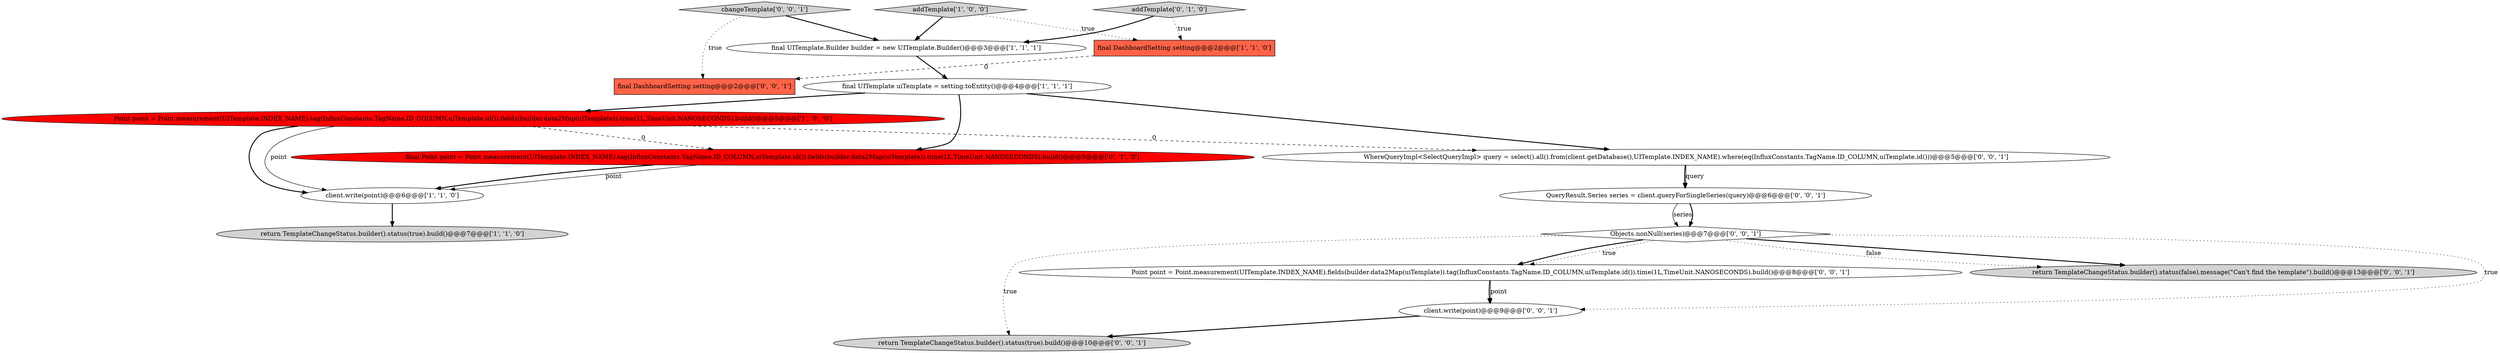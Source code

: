 digraph {
0 [style = filled, label = "final UITemplate uiTemplate = setting.toEntity()@@@4@@@['1', '1', '1']", fillcolor = white, shape = ellipse image = "AAA0AAABBB1BBB"];
1 [style = filled, label = "addTemplate['1', '0', '0']", fillcolor = lightgray, shape = diamond image = "AAA0AAABBB1BBB"];
6 [style = filled, label = "client.write(point)@@@6@@@['1', '1', '0']", fillcolor = white, shape = ellipse image = "AAA0AAABBB1BBB"];
7 [style = filled, label = "final Point point = Point.measurement(UITemplate.INDEX_NAME).tag(InfluxConstants.TagName.ID_COLUMN,uiTemplate.id()).fields(builder.data2Map(uiTemplate)).time(1L,TimeUnit.NANOSECONDS).build()@@@5@@@['0', '1', '0']", fillcolor = red, shape = ellipse image = "AAA1AAABBB2BBB"];
11 [style = filled, label = "WhereQueryImpl<SelectQueryImpl> query = select().all().from(client.getDatabase(),UITemplate.INDEX_NAME).where(eq(InfluxConstants.TagName.ID_COLUMN,uiTemplate.id()))@@@5@@@['0', '0', '1']", fillcolor = white, shape = ellipse image = "AAA0AAABBB3BBB"];
3 [style = filled, label = "final DashboardSetting setting@@@2@@@['1', '1', '0']", fillcolor = tomato, shape = box image = "AAA0AAABBB1BBB"];
14 [style = filled, label = "return TemplateChangeStatus.builder().status(true).build()@@@10@@@['0', '0', '1']", fillcolor = lightgray, shape = ellipse image = "AAA0AAABBB3BBB"];
16 [style = filled, label = "final DashboardSetting setting@@@2@@@['0', '0', '1']", fillcolor = tomato, shape = box image = "AAA0AAABBB3BBB"];
9 [style = filled, label = "Objects.nonNull(series)@@@7@@@['0', '0', '1']", fillcolor = white, shape = diamond image = "AAA0AAABBB3BBB"];
4 [style = filled, label = "return TemplateChangeStatus.builder().status(true).build()@@@7@@@['1', '1', '0']", fillcolor = lightgray, shape = ellipse image = "AAA0AAABBB1BBB"];
10 [style = filled, label = "Point point = Point.measurement(UITemplate.INDEX_NAME).fields(builder.data2Map(uiTemplate)).tag(InfluxConstants.TagName.ID_COLUMN,uiTemplate.id()).time(1L,TimeUnit.NANOSECONDS).build()@@@8@@@['0', '0', '1']", fillcolor = white, shape = ellipse image = "AAA0AAABBB3BBB"];
15 [style = filled, label = "return TemplateChangeStatus.builder().status(false).message(\"Can't find the template\").build()@@@13@@@['0', '0', '1']", fillcolor = lightgray, shape = ellipse image = "AAA0AAABBB3BBB"];
17 [style = filled, label = "changeTemplate['0', '0', '1']", fillcolor = lightgray, shape = diamond image = "AAA0AAABBB3BBB"];
12 [style = filled, label = "QueryResult.Series series = client.queryForSingleSeries(query)@@@6@@@['0', '0', '1']", fillcolor = white, shape = ellipse image = "AAA0AAABBB3BBB"];
2 [style = filled, label = "Point point = Point.measurement(UITemplate.INDEX_NAME).tag(InfluxConstants.TagName.ID_COLUMN,uiTemplate.id()).fields(builder.data2Map(uiTemplate)).time(1L,TimeUnit.NANOSECONDS).build()@@@5@@@['1', '0', '0']", fillcolor = red, shape = ellipse image = "AAA1AAABBB1BBB"];
5 [style = filled, label = "final UITemplate.Builder builder = new UITemplate.Builder()@@@3@@@['1', '1', '1']", fillcolor = white, shape = ellipse image = "AAA0AAABBB1BBB"];
8 [style = filled, label = "addTemplate['0', '1', '0']", fillcolor = lightgray, shape = diamond image = "AAA0AAABBB2BBB"];
13 [style = filled, label = "client.write(point)@@@9@@@['0', '0', '1']", fillcolor = white, shape = ellipse image = "AAA0AAABBB3BBB"];
1->5 [style = bold, label=""];
9->15 [style = dotted, label="false"];
17->5 [style = bold, label=""];
2->6 [style = bold, label=""];
2->6 [style = solid, label="point"];
0->2 [style = bold, label=""];
0->11 [style = bold, label=""];
10->13 [style = solid, label="point"];
11->12 [style = bold, label=""];
9->10 [style = bold, label=""];
12->9 [style = solid, label="series"];
2->7 [style = dashed, label="0"];
12->9 [style = bold, label=""];
8->3 [style = dotted, label="true"];
9->14 [style = dotted, label="true"];
0->7 [style = bold, label=""];
1->3 [style = dotted, label="true"];
17->16 [style = dotted, label="true"];
6->4 [style = bold, label=""];
8->5 [style = bold, label=""];
5->0 [style = bold, label=""];
10->13 [style = bold, label=""];
11->12 [style = solid, label="query"];
9->15 [style = bold, label=""];
7->6 [style = solid, label="point"];
9->13 [style = dotted, label="true"];
7->6 [style = bold, label=""];
2->11 [style = dashed, label="0"];
9->10 [style = dotted, label="true"];
13->14 [style = bold, label=""];
3->16 [style = dashed, label="0"];
}
